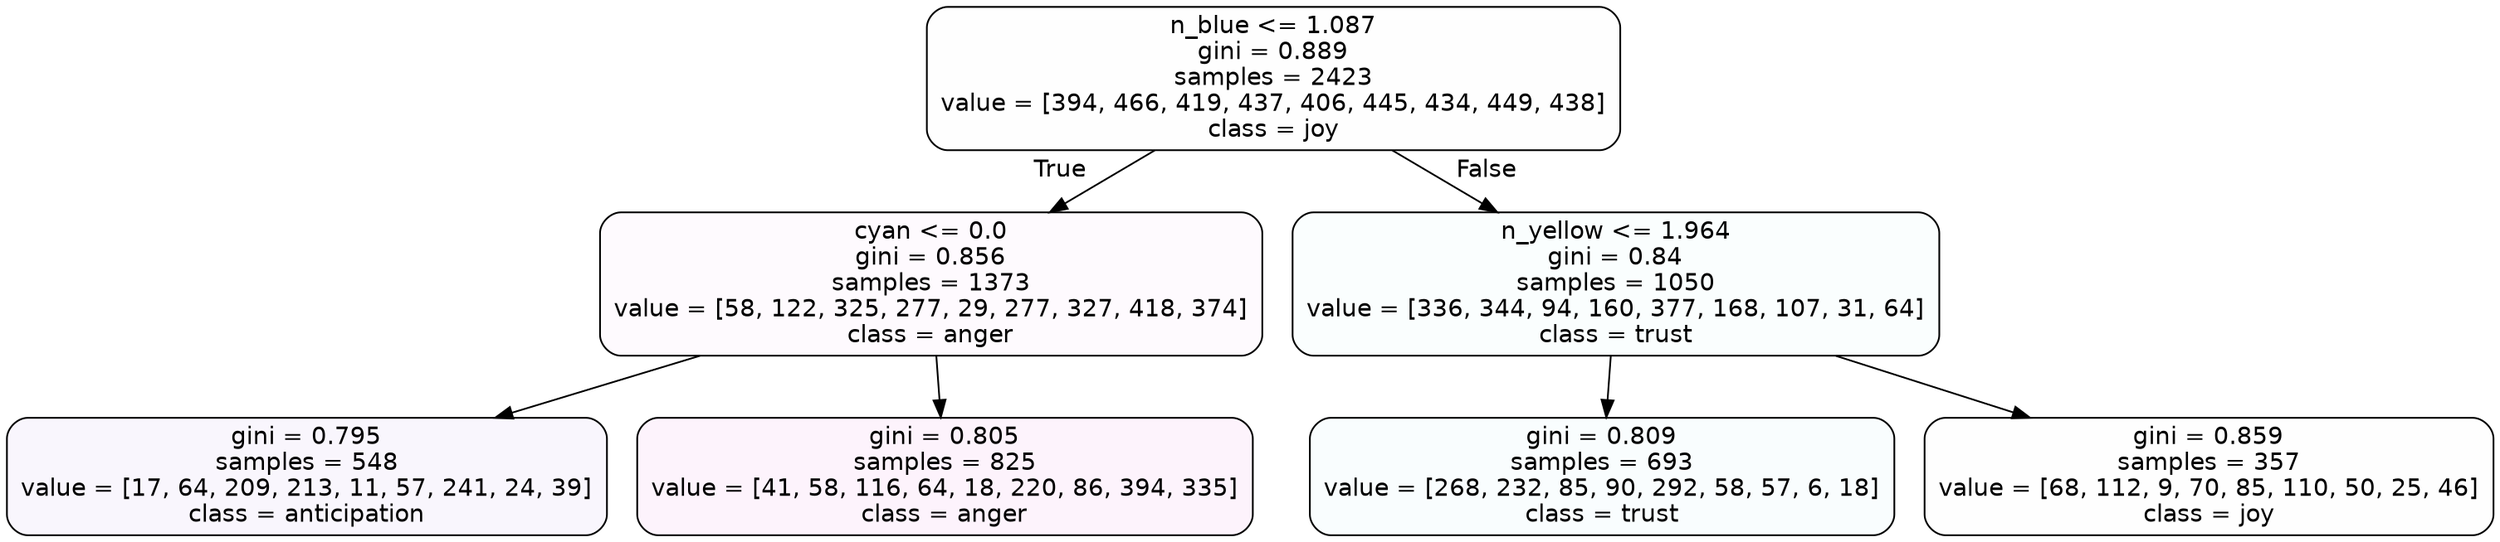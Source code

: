 digraph Tree {
node [shape=box, style="filled, rounded", color="black", fontname=helvetica] ;
edge [fontname=helvetica] ;
0 [label="n_blue <= 1.087\ngini = 0.889\nsamples = 2423\nvalue = [394, 466, 419, 437, 406, 445, 434, 449, 438]\nclass = joy", fillcolor="#d7e53901"] ;
1 [label="cyan <= 0.0\ngini = 0.856\nsamples = 1373\nvalue = [58, 122, 325, 277, 29, 277, 327, 418, 374]\nclass = anger", fillcolor="#e539d706"] ;
0 -> 1 [labeldistance=2.5, labelangle=45, headlabel="True"] ;
2 [label="gini = 0.795\nsamples = 548\nvalue = [17, 64, 209, 213, 11, 57, 241, 24, 39]\nclass = anticipation", fillcolor="#8139e50b"] ;
1 -> 2 ;
3 [label="gini = 0.805\nsamples = 825\nvalue = [41, 58, 116, 64, 18, 220, 86, 394, 335]\nclass = anger", fillcolor="#e539d70f"] ;
1 -> 3 ;
4 [label="n_yellow <= 1.964\ngini = 0.84\nsamples = 1050\nvalue = [336, 344, 94, 160, 377, 168, 107, 31, 64]\nclass = trust", fillcolor="#39d7e506"] ;
0 -> 4 [labeldistance=2.5, labelangle=-45, headlabel="False"] ;
5 [label="gini = 0.809\nsamples = 693\nvalue = [268, 232, 85, 90, 292, 58, 57, 6, 18]\nclass = trust", fillcolor="#39d7e507"] ;
4 -> 5 ;
6 [label="gini = 0.859\nsamples = 357\nvalue = [68, 112, 9, 70, 85, 110, 50, 25, 46]\nclass = joy", fillcolor="#d7e53901"] ;
4 -> 6 ;
}